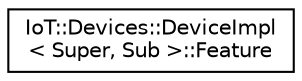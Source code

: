 digraph "Graphical Class Hierarchy"
{
 // LATEX_PDF_SIZE
  edge [fontname="Helvetica",fontsize="10",labelfontname="Helvetica",labelfontsize="10"];
  node [fontname="Helvetica",fontsize="10",shape=record];
  rankdir="LR";
  Node0 [label="IoT::Devices::DeviceImpl\l\< Super, Sub \>::Feature",height=0.2,width=0.4,color="black", fillcolor="white", style="filled",URL="$structIoT_1_1Devices_1_1DeviceImpl_1_1Feature.html",tooltip=" "];
}
